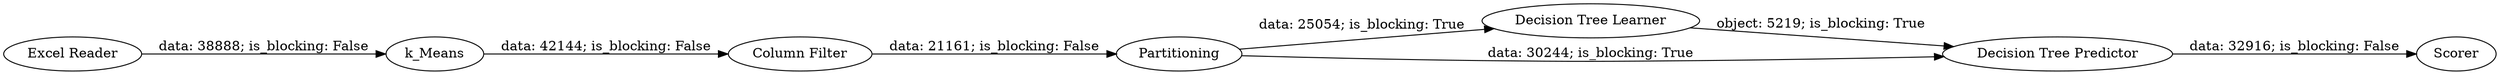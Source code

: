 digraph {
	"-1747714708133032418_11" [label="Decision Tree Learner"]
	"-1747714708133032418_39" [label="Column Filter"]
	"-1747714708133032418_10" [label=Partitioning]
	"-1747714708133032418_8" [label="Excel Reader"]
	"-1747714708133032418_9" [label=k_Means]
	"-1747714708133032418_12" [label="Decision Tree Predictor"]
	"-1747714708133032418_13" [label=Scorer]
	"-1747714708133032418_8" -> "-1747714708133032418_9" [label="data: 38888; is_blocking: False"]
	"-1747714708133032418_10" -> "-1747714708133032418_12" [label="data: 30244; is_blocking: True"]
	"-1747714708133032418_39" -> "-1747714708133032418_10" [label="data: 21161; is_blocking: False"]
	"-1747714708133032418_10" -> "-1747714708133032418_11" [label="data: 25054; is_blocking: True"]
	"-1747714708133032418_9" -> "-1747714708133032418_39" [label="data: 42144; is_blocking: False"]
	"-1747714708133032418_11" -> "-1747714708133032418_12" [label="object: 5219; is_blocking: True"]
	"-1747714708133032418_12" -> "-1747714708133032418_13" [label="data: 32916; is_blocking: False"]
	rankdir=LR
}
